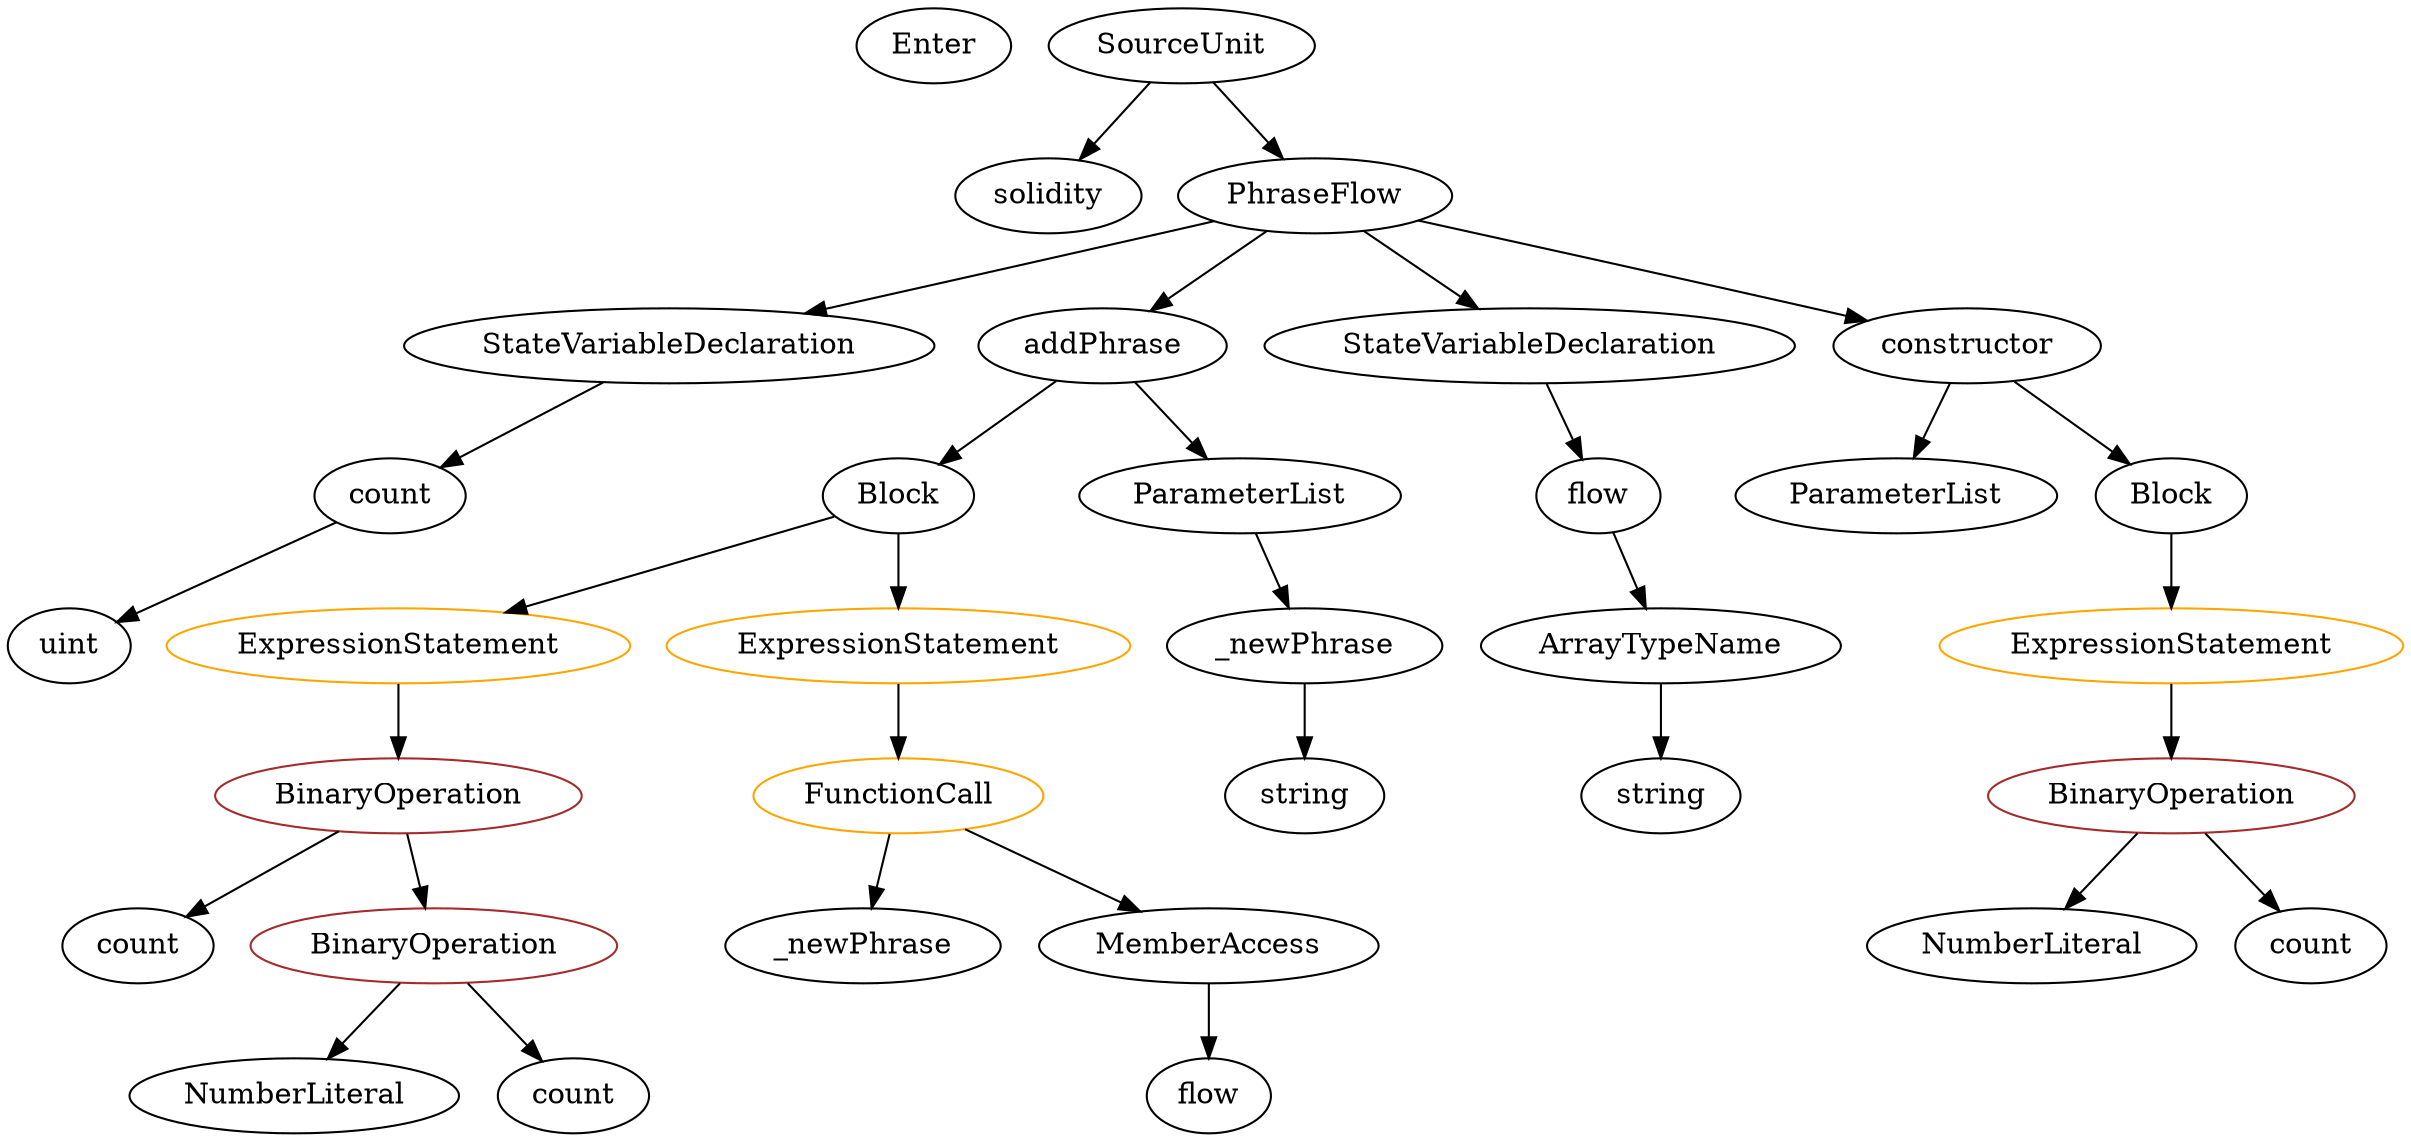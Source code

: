 strict digraph {
	graph [bb="0,0,948.6,540"];
	node [label="\N"];
	Enter	[height=0.5,
		pos="361,522",
		width=0.83628];
	ElementaryTypeName_string_1	[color=black,
		height=0.5,
		label=string,
		pos="517,162",
		width=0.864];
	NumberLiteral_Unnamed_1	[color=black,
		height=0.5,
		label=NumberLiteral,
		pos="804,90",
		width=1.765];
	Identifier_count	[color=black,
		height=0.5,
		label=count,
		pos="52,90",
		width=0.87786];
	SourceUnit_Unnamed	[color=black,
		height=0.5,
		label=SourceUnit,
		pos="462,522",
		width=1.46];
	PragmaDirective_solidity	[color=black,
		height=0.5,
		label=solidity,
		pos="407,450",
		width=1.0442];
	SourceUnit_Unnamed -> PragmaDirective_solidity	[pos="e,419.56,466.99 448.97,504.41 442.29,495.92 434.04,485.41 426.61,475.96"];
	ContractDefinition_PhraseFlow	[color=black,
		height=0.5,
		label=PhraseFlow,
		pos="517,450",
		width=1.5155];
	SourceUnit_Unnamed -> ContractDefinition_PhraseFlow	[pos="e,504.06,467.47 475.03,504.41 481.61,496.04 489.73,485.71 497.07,476.37"];
	ElementaryTypeName_uint	[color=black,
		height=0.5,
		label=uint,
		pos="27,234",
		width=0.75];
	StateVariableDeclaration_Unnamed_1	[color=black,
		height=0.5,
		label=StateVariableDeclaration,
		pos="258,378",
		width=2.8184];
	VariableDeclaration_count	[color=black,
		height=0.5,
		label=count,
		pos="150,306",
		width=0.87786];
	StateVariableDeclaration_Unnamed_1 -> VariableDeclaration_count	[pos="e,170.26,320.13 232.13,360.23 216.42,350.05 196.3,337.01 179.91,326.39"];
	NumberLiteral_Unnamed	[color=black,
		height=0.5,
		label=NumberLiteral,
		pos="117,18",
		width=1.765];
	ParameterList_Unnamed_1	[color=black,
		height=0.5,
		label=ParameterList,
		pos="748,306",
		width=1.7095];
	Parameter__newPhrase	[color=black,
		height=0.5,
		label=_newPhrase,
		pos="517,234",
		width=1.5432];
	Parameter__newPhrase -> ElementaryTypeName_string_1	[pos="e,517,180.1 517,215.7 517,208.41 517,199.73 517,191.54"];
	ExpressionStatement_Unnamed_1	[color=orange,
		height=0.5,
		label=ExpressionStatement,
		pos="160,234",
		width=2.458];
	BinaryOperation_Unnamed	[color=brown,
		height=0.5,
		label=BinaryOperation,
		pos="160,162",
		width=1.9867];
	ExpressionStatement_Unnamed_1 -> BinaryOperation_Unnamed	[pos="e,160,180.1 160,215.7 160,208.41 160,199.73 160,191.54"];
	Identifier__newPhrase	[color=black,
		height=0.5,
		label=_newPhrase,
		pos="343,90",
		width=1.5432];
	MemberAccess_Unnamed	[color=black,
		height=0.5,
		label=MemberAccess,
		pos="486,90",
		width=1.9174];
	Identifier_flow	[color=black,
		height=0.5,
		label=flow,
		pos="486,18",
		width=0.75311];
	MemberAccess_Unnamed -> Identifier_flow	[pos="e,486,36.104 486,71.697 486,64.407 486,55.726 486,47.536"];
	BinaryOperation_Unnamed -> Identifier_count	[pos="e,72.219,104.1 134.95,144.76 119.01,134.43 98.294,121.01 81.551,110.15"];
	BinaryOperation_Unnamed_1	[color=brown,
		height=0.5,
		label=BinaryOperation,
		pos="173,90",
		width=1.9867];
	BinaryOperation_Unnamed -> BinaryOperation_Unnamed_1	[pos="e,169.82,108.1 163.21,143.7 164.58,136.32 166.22,127.52 167.75,119.25"];
	FunctionCall_Unnamed	[color=orange,
		height=0.5,
		label=FunctionCall,
		pos="355,162",
		width=1.6125];
	FunctionCall_Unnamed -> Identifier__newPhrase	[pos="e,345.93,108.1 352.03,143.7 350.77,136.32 349.26,127.52 347.84,119.25"];
	FunctionCall_Unnamed -> MemberAccess_Unnamed	[pos="e,456.58,106.72 383.1,145.98 401.63,136.09 426.15,122.98 446.61,112.05"];
	ArrayTypeName_Unnamed	[color=black,
		height=0.5,
		label=ArrayTypeName,
		pos="663,234",
		width=2.0145];
	ElementaryTypeName_string	[color=black,
		height=0.5,
		label=string,
		pos="663,162",
		width=0.864];
	ArrayTypeName_Unnamed -> ElementaryTypeName_string	[pos="e,663,180.1 663,215.7 663,208.41 663,199.73 663,191.54"];
	FunctionDefinition_addPhrase	[color=black,
		height=0.5,
		label=addPhrase,
		pos="433,378",
		width=1.3769];
	Block_Unnamed	[color=black,
		height=0.5,
		label=Block,
		pos="355,306",
		width=0.90558];
	FunctionDefinition_addPhrase -> Block_Unnamed	[pos="e,371.66,321.95 414.91,360.76 404.51,351.43 391.29,339.57 379.92,329.36"];
	ParameterList_Unnamed	[color=black,
		height=0.5,
		label=ParameterList,
		pos="498,306",
		width=1.7095];
	FunctionDefinition_addPhrase -> ParameterList_Unnamed	[pos="e,482.71,323.47 448.4,360.41 456.34,351.87 466.17,341.28 474.98,331.79"];
	VariableDeclaration_flow	[color=black,
		height=0.5,
		label=flow,
		pos="629,306",
		width=0.75311];
	VariableDeclaration_flow -> ArrayTypeName_Unnamed	[pos="e,654.76,251.96 637.06,288.41 640.85,280.59 645.48,271.06 649.78,262.23"];
	ExpressionStatement_Unnamed	[color=orange,
		height=0.5,
		label=ExpressionStatement,
		pos="355,234",
		width=2.458];
	ExpressionStatement_Unnamed -> FunctionCall_Unnamed	[pos="e,355,180.1 355,215.7 355,208.41 355,199.73 355,191.54"];
	StateVariableDeclaration_Unnamed	[color=black,
		height=0.5,
		label=StateVariableDeclaration,
		pos="602,378",
		width=2.8184];
	StateVariableDeclaration_Unnamed -> VariableDeclaration_flow	[pos="e,622.59,323.62 608.67,359.7 611.63,352.04 615.17,342.85 618.47,334.3"];
	BinaryOperation_Unnamed_2	[color=brown,
		height=0.5,
		label=BinaryOperation,
		pos="860,162",
		width=1.9867];
	BinaryOperation_Unnamed_2 -> NumberLiteral_Unnamed_1	[pos="e,817.43,107.79 846.44,144.05 839.84,135.8 831.76,125.7 824.43,116.54"];
	Identifier_count_2	[color=black,
		height=0.5,
		label=count,
		pos="917,90",
		width=0.87786];
	BinaryOperation_Unnamed_2 -> Identifier_count_2	[pos="e,904.11,106.83 873.8,144.05 880.72,135.56 889.23,125.11 896.86,115.73"];
	VariableDeclaration_count -> ElementaryTypeName_uint	[pos="e,46.864,246.3 128.29,292.65 108.41,281.33 78.795,264.48 56.717,251.91"];
	Block_Unnamed_1	[color=black,
		height=0.5,
		label=Block,
		pos="860,306",
		width=0.90558];
	ExpressionStatement_Unnamed_2	[color=orange,
		height=0.5,
		label=ExpressionStatement,
		pos="860,234",
		width=2.458];
	Block_Unnamed_1 -> ExpressionStatement_Unnamed_2	[pos="e,860,252.1 860,287.7 860,280.41 860,271.73 860,263.54"];
	FunctionDefinition_constructor	[color=black,
		height=0.5,
		label=constructor,
		pos="775,378",
		width=1.4877];
	FunctionDefinition_constructor -> ParameterList_Unnamed_1	[pos="e,754.6,324.1 768.33,359.7 765.42,352.15 761.93,343.12 758.68,334.68"];
	FunctionDefinition_constructor -> Block_Unnamed_1	[pos="e,842.52,321.39 794.29,361.12 805.95,351.51 820.99,339.13 833.73,328.63"];
	ExpressionStatement_Unnamed_2 -> BinaryOperation_Unnamed_2	[pos="e,860,180.1 860,215.7 860,208.41 860,199.73 860,191.54"];
	Block_Unnamed -> ExpressionStatement_Unnamed_1	[pos="e,202.45,250.24 328.29,295.41 298.77,284.81 250.45,267.47 213.15,254.08"];
	Block_Unnamed -> ExpressionStatement_Unnamed	[pos="e,355,252.1 355,287.7 355,280.41 355,271.73 355,263.54"];
	BinaryOperation_Unnamed_1 -> NumberLiteral_Unnamed	[pos="e,130.43,35.789 159.44,72.055 152.84,63.801 144.76,53.701 137.43,44.538"];
	Identifier_count_1	[color=black,
		height=0.5,
		label=count,
		pos="230,18",
		width=0.87786];
	BinaryOperation_Unnamed_1 -> Identifier_count_1	[pos="e,217.11,34.829 186.8,72.055 193.72,63.558 202.23,53.106 209.86,43.732"];
	ContractDefinition_PhraseFlow -> StateVariableDeclaration_Unnamed_1	[pos="e,312.24,393.66 475.67,437.83 434.6,426.73 370.99,409.54 323.12,396.6"];
	ContractDefinition_PhraseFlow -> FunctionDefinition_addPhrase	[pos="e,452.09,394.91 497.52,432.76 486.63,423.69 472.87,412.22 460.86,402.21"];
	ContractDefinition_PhraseFlow -> StateVariableDeclaration_Unnamed	[pos="e,581.51,395.88 536.71,432.76 547.42,423.95 560.87,412.87 572.77,403.07"];
	ContractDefinition_PhraseFlow -> FunctionDefinition_constructor	[pos="e,734.41,390.01 558.17,437.83 603.04,425.66 674.92,406.15 723.5,392.97"];
	ParameterList_Unnamed -> Parameter__newPhrase	[pos="e,512.36,252.1 502.7,287.7 504.72,280.24 507.14,271.32 509.41,262.97"];
}

